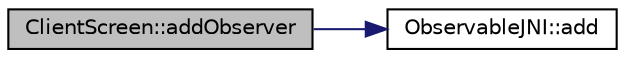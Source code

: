 digraph "ClientScreen::addObserver"
{
  edge [fontname="Helvetica",fontsize="10",labelfontname="Helvetica",labelfontsize="10"];
  node [fontname="Helvetica",fontsize="10",shape=record];
  rankdir="LR";
  Node1 [label="ClientScreen::addObserver",height=0.2,width=0.4,color="black", fillcolor="grey75", style="filled" fontcolor="black"];
  Node1 -> Node2 [color="midnightblue",fontsize="10",style="solid",fontname="Helvetica"];
  Node2 [label="ObservableJNI::add",height=0.2,width=0.4,color="black", fillcolor="white", style="filled",URL="$classObservableJNI.html#ad2ccd7e167031aa94eb053984dc213cc",tooltip="Añade el objecto java que recibira las notificaciones."];
}

